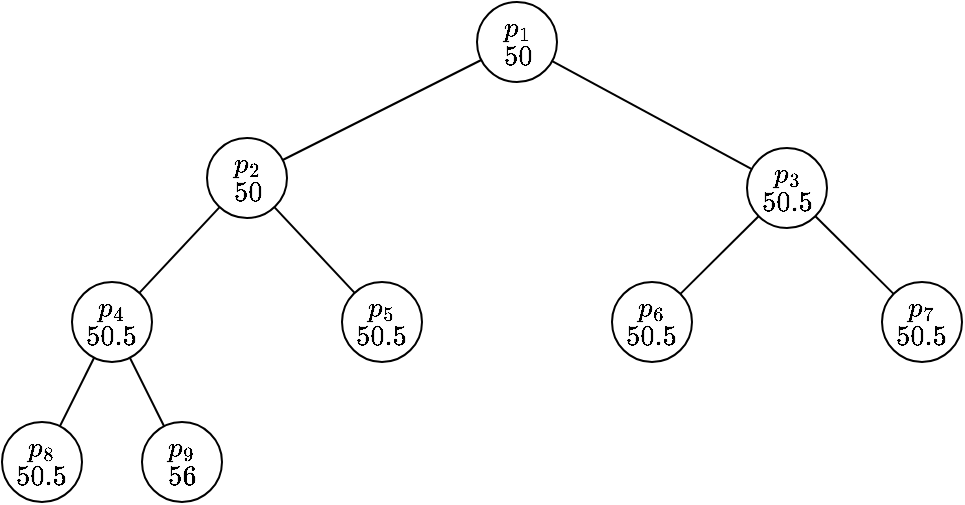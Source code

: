 <mxfile version="20.8.16" type="device"><diagram name="Page-1" id="7XF0TVMm_x0sdYn9BVeT"><mxGraphModel dx="683" dy="402" grid="1" gridSize="10" guides="1" tooltips="1" connect="1" arrows="1" fold="1" page="1" pageScale="1" pageWidth="827" pageHeight="1169" math="1" shadow="0"><root><mxCell id="0"/><mxCell id="1" parent="0"/><mxCell id="XvXp2FL8R2_KF-V-InR2-1" value="`p_1`&lt;br&gt;`50`" style="ellipse;whiteSpace=wrap;html=1;aspect=fixed;" vertex="1" parent="1"><mxGeometry x="557.5" y="190" width="40" height="40" as="geometry"/></mxCell><mxCell id="XvXp2FL8R2_KF-V-InR2-29" style="edgeStyle=none;rounded=0;orthogonalLoop=1;jettySize=auto;html=1;endArrow=none;endFill=0;" edge="1" parent="1" source="XvXp2FL8R2_KF-V-InR2-16" target="XvXp2FL8R2_KF-V-InR2-12"><mxGeometry relative="1" as="geometry"/></mxCell><mxCell id="XvXp2FL8R2_KF-V-InR2-16" value="`p_8`&lt;br&gt;`50.5`" style="ellipse;whiteSpace=wrap;html=1;aspect=fixed;" vertex="1" parent="1"><mxGeometry x="320" y="400" width="40" height="40" as="geometry"/></mxCell><mxCell id="XvXp2FL8R2_KF-V-InR2-28" style="rounded=0;orthogonalLoop=1;jettySize=auto;html=1;endArrow=none;endFill=0;" edge="1" parent="1" source="XvXp2FL8R2_KF-V-InR2-17" target="XvXp2FL8R2_KF-V-InR2-12"><mxGeometry relative="1" as="geometry"/></mxCell><mxCell id="XvXp2FL8R2_KF-V-InR2-17" value="`p_9`&lt;br&gt;`56`" style="ellipse;whiteSpace=wrap;html=1;aspect=fixed;" vertex="1" parent="1"><mxGeometry x="390" y="400" width="40" height="40" as="geometry"/></mxCell><mxCell id="XvXp2FL8R2_KF-V-InR2-31" style="edgeStyle=none;rounded=0;orthogonalLoop=1;jettySize=auto;html=1;endArrow=none;endFill=0;" edge="1" parent="1" source="XvXp2FL8R2_KF-V-InR2-12" target="XvXp2FL8R2_KF-V-InR2-11"><mxGeometry relative="1" as="geometry"/></mxCell><mxCell id="XvXp2FL8R2_KF-V-InR2-12" value="`p_4`&lt;br&gt;`50.5`" style="ellipse;whiteSpace=wrap;html=1;aspect=fixed;" vertex="1" parent="1"><mxGeometry x="355" y="330" width="40" height="40" as="geometry"/></mxCell><mxCell id="XvXp2FL8R2_KF-V-InR2-30" style="edgeStyle=none;rounded=0;orthogonalLoop=1;jettySize=auto;html=1;endArrow=none;endFill=0;" edge="1" parent="1" source="XvXp2FL8R2_KF-V-InR2-13" target="XvXp2FL8R2_KF-V-InR2-11"><mxGeometry relative="1" as="geometry"/></mxCell><mxCell id="XvXp2FL8R2_KF-V-InR2-13" value="`p_5`&lt;br&gt;`50.5`" style="ellipse;whiteSpace=wrap;html=1;aspect=fixed;" vertex="1" parent="1"><mxGeometry x="490" y="330" width="40" height="40" as="geometry"/></mxCell><mxCell id="XvXp2FL8R2_KF-V-InR2-32" style="edgeStyle=none;rounded=0;orthogonalLoop=1;jettySize=auto;html=1;endArrow=none;endFill=0;" edge="1" parent="1" source="XvXp2FL8R2_KF-V-InR2-14" target="XvXp2FL8R2_KF-V-InR2-10"><mxGeometry relative="1" as="geometry"/></mxCell><mxCell id="XvXp2FL8R2_KF-V-InR2-14" value="`p_6`&lt;br&gt;`50.5`" style="ellipse;whiteSpace=wrap;html=1;aspect=fixed;" vertex="1" parent="1"><mxGeometry x="625" y="330" width="40" height="40" as="geometry"/></mxCell><mxCell id="XvXp2FL8R2_KF-V-InR2-33" style="edgeStyle=none;rounded=0;orthogonalLoop=1;jettySize=auto;html=1;endArrow=none;endFill=0;" edge="1" parent="1" source="XvXp2FL8R2_KF-V-InR2-15" target="XvXp2FL8R2_KF-V-InR2-10"><mxGeometry relative="1" as="geometry"/></mxCell><mxCell id="XvXp2FL8R2_KF-V-InR2-15" value="`p_7`&lt;br&gt;`50.5`" style="ellipse;whiteSpace=wrap;html=1;aspect=fixed;" vertex="1" parent="1"><mxGeometry x="760" y="330" width="40" height="40" as="geometry"/></mxCell><mxCell id="XvXp2FL8R2_KF-V-InR2-34" style="edgeStyle=none;rounded=0;orthogonalLoop=1;jettySize=auto;html=1;endArrow=none;endFill=0;" edge="1" parent="1" source="XvXp2FL8R2_KF-V-InR2-10" target="XvXp2FL8R2_KF-V-InR2-1"><mxGeometry relative="1" as="geometry"/></mxCell><mxCell id="XvXp2FL8R2_KF-V-InR2-10" value="`p_3`&lt;br&gt;`50.5`" style="ellipse;whiteSpace=wrap;html=1;aspect=fixed;" vertex="1" parent="1"><mxGeometry x="692.5" y="263" width="40" height="40" as="geometry"/></mxCell><mxCell id="XvXp2FL8R2_KF-V-InR2-35" style="edgeStyle=none;rounded=0;orthogonalLoop=1;jettySize=auto;html=1;endArrow=none;endFill=0;" edge="1" parent="1" source="XvXp2FL8R2_KF-V-InR2-11" target="XvXp2FL8R2_KF-V-InR2-1"><mxGeometry relative="1" as="geometry"/></mxCell><mxCell id="XvXp2FL8R2_KF-V-InR2-11" value="`p_2`&lt;br&gt;`50`" style="ellipse;whiteSpace=wrap;html=1;aspect=fixed;" vertex="1" parent="1"><mxGeometry x="422.5" y="258" width="40" height="40" as="geometry"/></mxCell></root></mxGraphModel></diagram></mxfile>